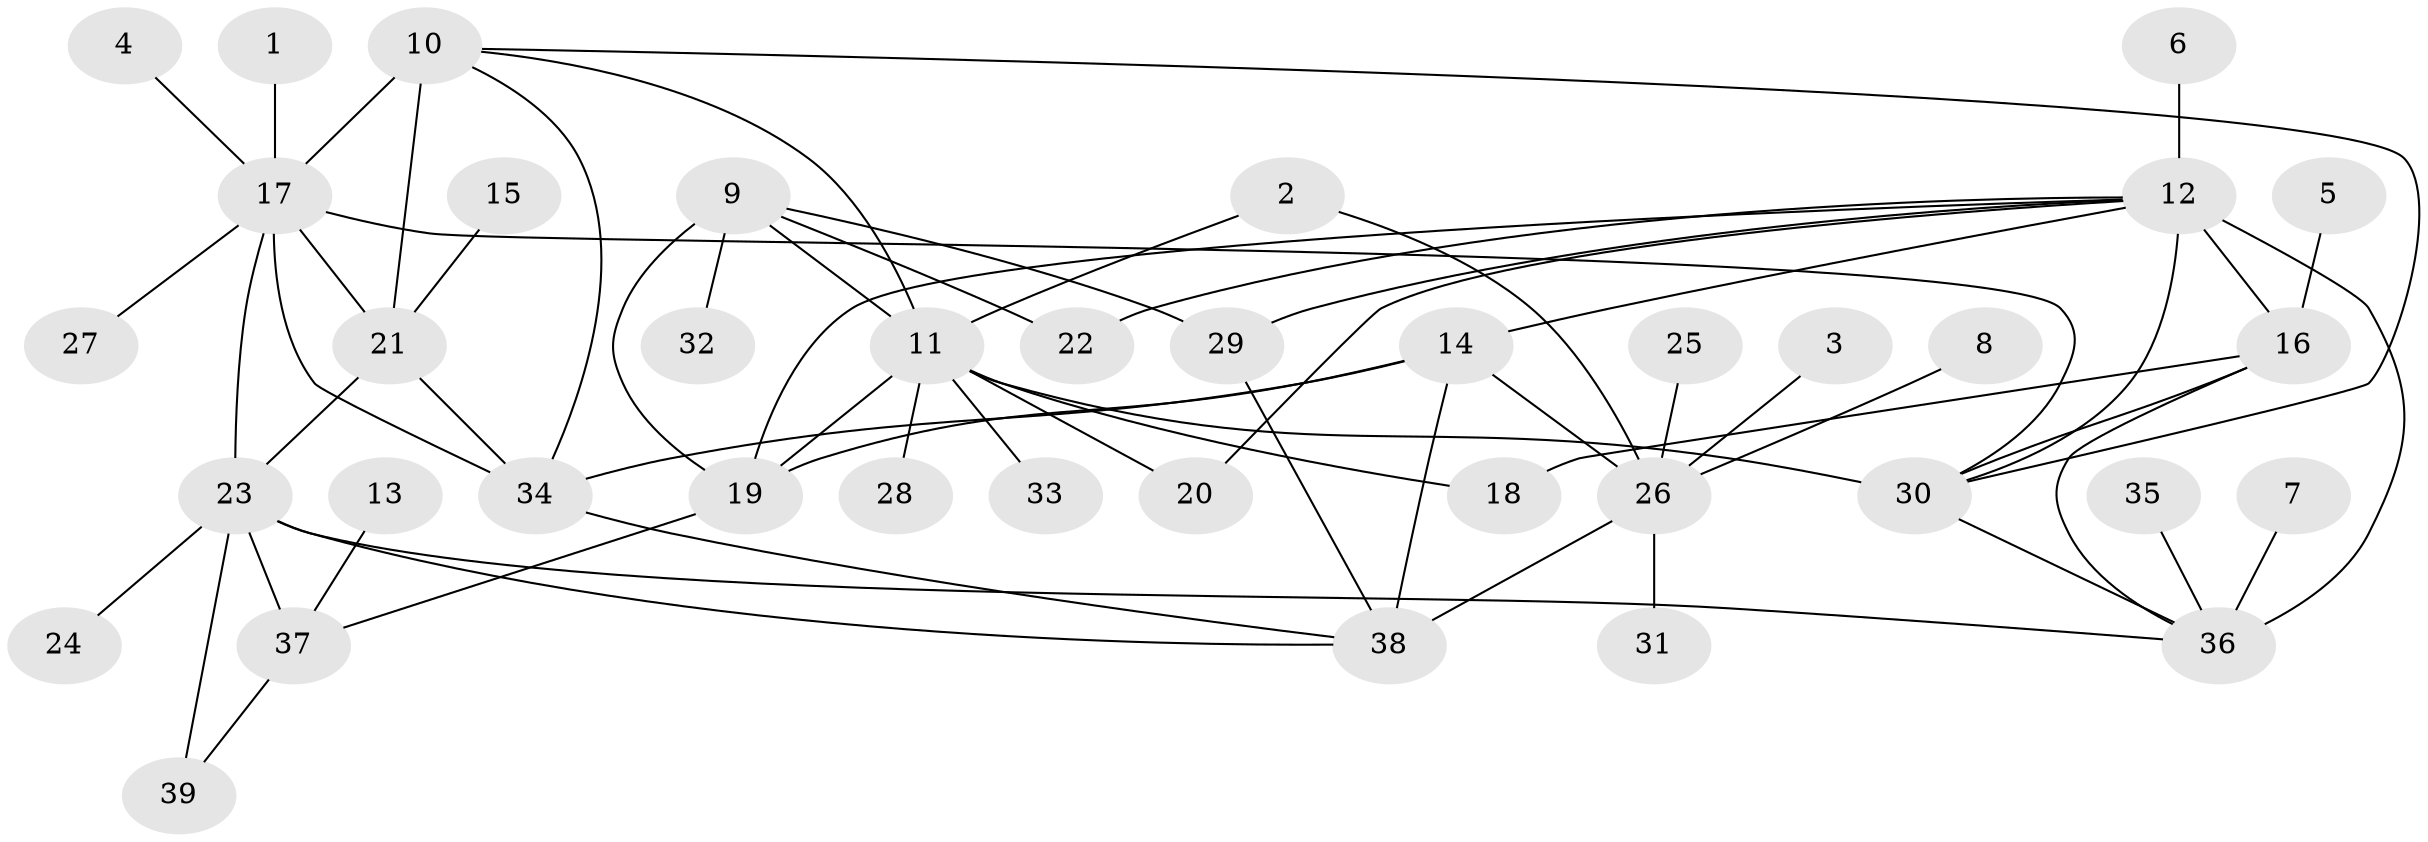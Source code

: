 // original degree distribution, {11: 0.031007751937984496, 5: 0.031007751937984496, 7: 0.046511627906976744, 10: 0.015503875968992248, 8: 0.023255813953488372, 9: 0.015503875968992248, 6: 0.031007751937984496, 12: 0.023255813953488372, 14: 0.007751937984496124, 16: 0.007751937984496124, 2: 0.18604651162790697, 1: 0.5503875968992248, 3: 0.023255813953488372, 4: 0.007751937984496124}
// Generated by graph-tools (version 1.1) at 2025/37/03/04/25 23:37:34]
// undirected, 39 vertices, 63 edges
graph export_dot {
  node [color=gray90,style=filled];
  1;
  2;
  3;
  4;
  5;
  6;
  7;
  8;
  9;
  10;
  11;
  12;
  13;
  14;
  15;
  16;
  17;
  18;
  19;
  20;
  21;
  22;
  23;
  24;
  25;
  26;
  27;
  28;
  29;
  30;
  31;
  32;
  33;
  34;
  35;
  36;
  37;
  38;
  39;
  1 -- 17 [weight=1.0];
  2 -- 11 [weight=1.0];
  2 -- 26 [weight=1.0];
  3 -- 26 [weight=1.0];
  4 -- 17 [weight=1.0];
  5 -- 16 [weight=1.0];
  6 -- 12 [weight=1.0];
  7 -- 36 [weight=1.0];
  8 -- 26 [weight=1.0];
  9 -- 11 [weight=1.0];
  9 -- 19 [weight=4.0];
  9 -- 22 [weight=1.0];
  9 -- 29 [weight=1.0];
  9 -- 32 [weight=1.0];
  10 -- 11 [weight=1.0];
  10 -- 17 [weight=3.0];
  10 -- 21 [weight=1.0];
  10 -- 30 [weight=1.0];
  10 -- 34 [weight=1.0];
  11 -- 18 [weight=1.0];
  11 -- 19 [weight=4.0];
  11 -- 20 [weight=1.0];
  11 -- 28 [weight=1.0];
  11 -- 30 [weight=2.0];
  11 -- 33 [weight=1.0];
  12 -- 14 [weight=1.0];
  12 -- 16 [weight=3.0];
  12 -- 19 [weight=1.0];
  12 -- 20 [weight=1.0];
  12 -- 22 [weight=1.0];
  12 -- 29 [weight=1.0];
  12 -- 30 [weight=3.0];
  12 -- 36 [weight=3.0];
  13 -- 37 [weight=1.0];
  14 -- 19 [weight=1.0];
  14 -- 26 [weight=4.0];
  14 -- 34 [weight=1.0];
  14 -- 38 [weight=4.0];
  15 -- 21 [weight=1.0];
  16 -- 18 [weight=1.0];
  16 -- 30 [weight=1.0];
  16 -- 36 [weight=1.0];
  17 -- 21 [weight=3.0];
  17 -- 23 [weight=1.0];
  17 -- 27 [weight=1.0];
  17 -- 30 [weight=1.0];
  17 -- 34 [weight=3.0];
  19 -- 37 [weight=1.0];
  21 -- 23 [weight=1.0];
  21 -- 34 [weight=1.0];
  23 -- 24 [weight=1.0];
  23 -- 36 [weight=1.0];
  23 -- 37 [weight=6.0];
  23 -- 38 [weight=1.0];
  23 -- 39 [weight=3.0];
  25 -- 26 [weight=1.0];
  26 -- 31 [weight=1.0];
  26 -- 38 [weight=1.0];
  29 -- 38 [weight=1.0];
  30 -- 36 [weight=1.0];
  34 -- 38 [weight=1.0];
  35 -- 36 [weight=1.0];
  37 -- 39 [weight=2.0];
}

